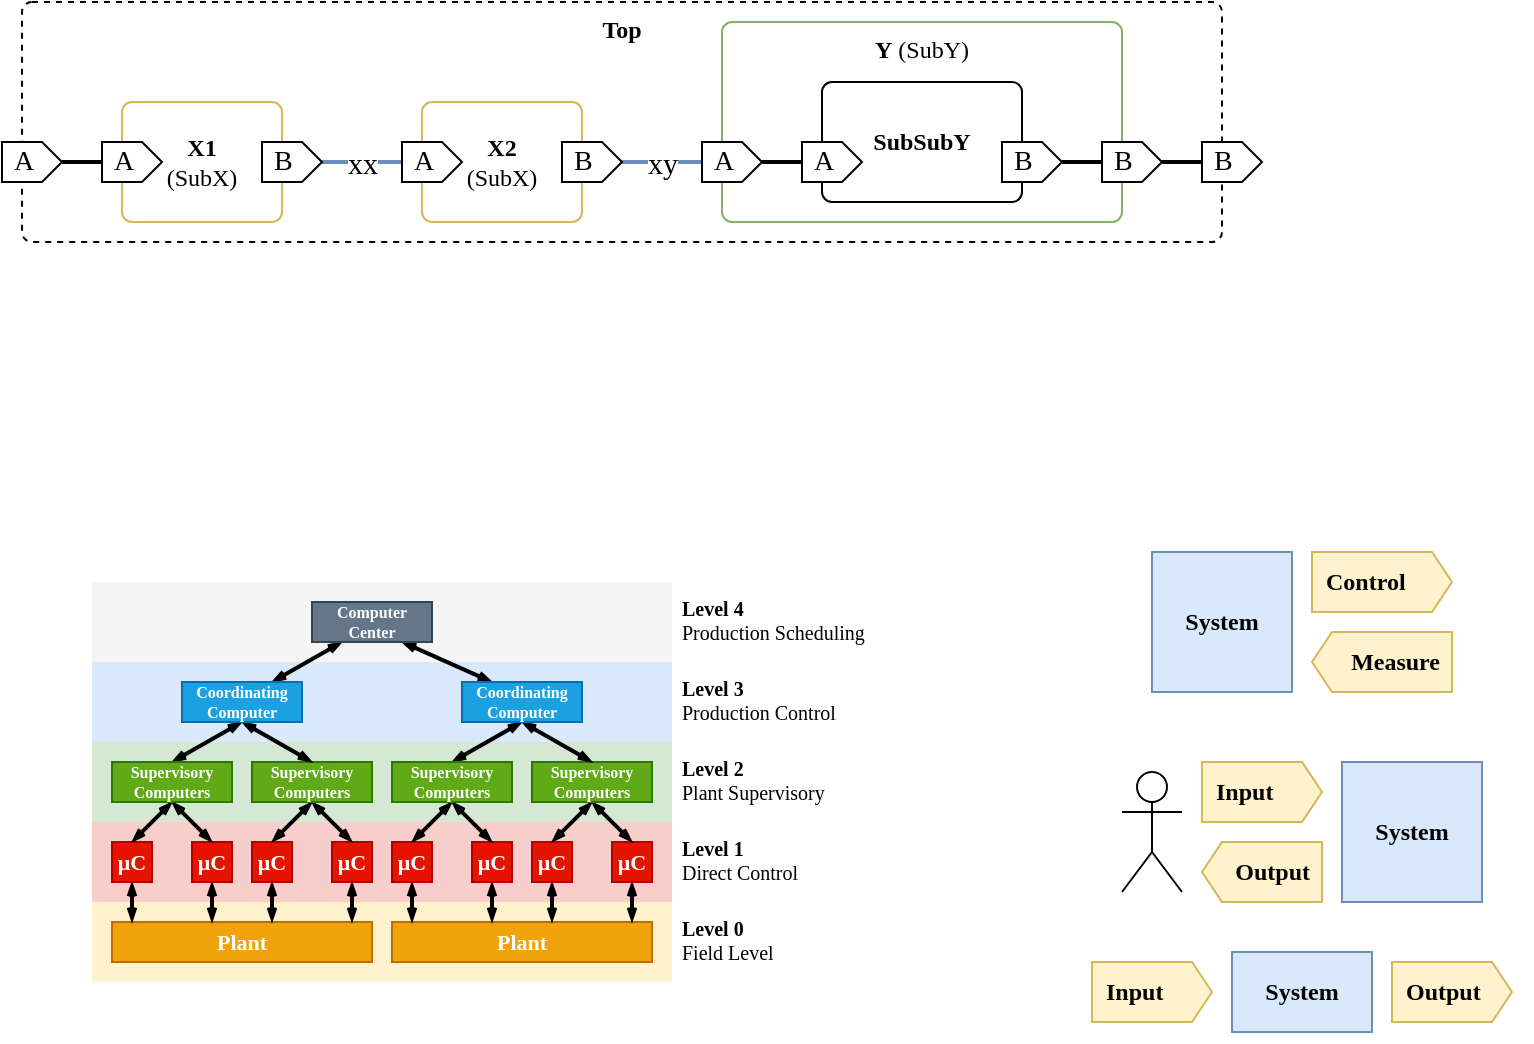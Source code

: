 <mxfile version="20.6.1" type="device"><diagram id="V3HqiKd-JH3Gh6SyLHTc" name="Page-1"><mxGraphModel dx="557" dy="721" grid="1" gridSize="10" guides="1" tooltips="1" connect="1" arrows="1" fold="1" page="1" pageScale="1" pageWidth="827" pageHeight="1169" math="0" shadow="0"><root><mxCell id="0"/><mxCell id="1" parent="0"/><mxCell id="0yi1-Wfi2QRWIN-qVs_s-95" value="" style="rounded=0;whiteSpace=wrap;html=1;verticalAlign=top;fontFamily=Cascadia Code;fontStyle=0;container=0;fillColor=#FFFFFF;strokeColor=none;absoluteArcSize=1;arcSize=10;" vertex="1" parent="1"><mxGeometry x="570" y="280" width="230" height="80" as="geometry"/></mxCell><mxCell id="0yi1-Wfi2QRWIN-qVs_s-91" value="" style="rounded=0;whiteSpace=wrap;html=1;verticalAlign=top;fontFamily=Cascadia Code;fontStyle=0;container=0;fillColor=#FFFFFF;strokeColor=none;absoluteArcSize=1;arcSize=10;" vertex="1" parent="1"><mxGeometry x="570" y="480" width="230" height="50" as="geometry"/></mxCell><mxCell id="0yi1-Wfi2QRWIN-qVs_s-1" value="" style="rounded=0;whiteSpace=wrap;html=1;fillColor=#FFF2CC;strokeColor=none;fillStyle=auto;gradientColor=none;shadow=0;strokeWidth=1;perimeterSpacing=0;" vertex="1" parent="1"><mxGeometry x="80" y="460" width="290" height="40" as="geometry"/></mxCell><mxCell id="0yi1-Wfi2QRWIN-qVs_s-2" value="" style="rounded=0;whiteSpace=wrap;html=1;fillColor=#f8cecc;strokeColor=none;fillStyle=auto;shadow=0;strokeWidth=1;perimeterSpacing=0;" vertex="1" parent="1"><mxGeometry x="80" y="420" width="290" height="40" as="geometry"/></mxCell><mxCell id="0yi1-Wfi2QRWIN-qVs_s-3" value="" style="rounded=0;whiteSpace=wrap;html=1;fillColor=#d5e8d4;strokeColor=none;fillStyle=auto;shadow=0;strokeWidth=1;perimeterSpacing=0;" vertex="1" parent="1"><mxGeometry x="80" y="380" width="290" height="40" as="geometry"/></mxCell><mxCell id="0yi1-Wfi2QRWIN-qVs_s-4" value="" style="rounded=0;whiteSpace=wrap;html=1;fillColor=#dae8fc;strokeColor=none;fillStyle=auto;shadow=0;strokeWidth=1;perimeterSpacing=0;" vertex="1" parent="1"><mxGeometry x="80" y="340" width="290" height="40" as="geometry"/></mxCell><mxCell id="0yi1-Wfi2QRWIN-qVs_s-5" value="" style="rounded=0;whiteSpace=wrap;html=1;fillColor=#f5f5f5;strokeColor=none;fillStyle=auto;shadow=0;strokeWidth=1;perimeterSpacing=0;fontColor=#333333;" vertex="1" parent="1"><mxGeometry x="80" y="300" width="290" height="40" as="geometry"/></mxCell><mxCell id="0yi1-Wfi2QRWIN-qVs_s-7" value="Plant" style="rounded=0;whiteSpace=wrap;html=1;fillColor=#f0a30a;strokeColor=#BD7000;fillStyle=auto;shadow=0;strokeWidth=1;perimeterSpacing=0;fontColor=#FFFFFF;fontFamily=Cascadia Code;fontStyle=1;fontSize=11;" vertex="1" parent="1"><mxGeometry x="90" y="470" width="130" height="20" as="geometry"/></mxCell><mxCell id="0yi1-Wfi2QRWIN-qVs_s-17" style="edgeStyle=elbowEdgeStyle;rounded=0;orthogonalLoop=1;jettySize=auto;html=1;exitX=0.5;exitY=1;exitDx=0;exitDy=0;fontFamily=Cascadia Code;fontSize=8;fontColor=#FFFFFF;startArrow=openThin;startFill=0;endArrow=openThin;endFill=0;strokeWidth=2;jumpSize=6;startSize=3;endSize=3;" edge="1" parent="1" source="0yi1-Wfi2QRWIN-qVs_s-9" target="0yi1-Wfi2QRWIN-qVs_s-7"><mxGeometry relative="1" as="geometry"/></mxCell><mxCell id="0yi1-Wfi2QRWIN-qVs_s-9" value="μC" style="rounded=0;whiteSpace=wrap;html=1;fillColor=#e51400;strokeColor=#B20000;fillStyle=auto;shadow=0;strokeWidth=1;perimeterSpacing=0;fontColor=#ffffff;fontFamily=Cascadia Code;fontStyle=1;fontSize=11;" vertex="1" parent="1"><mxGeometry x="90" y="430" width="20" height="20" as="geometry"/></mxCell><mxCell id="0yi1-Wfi2QRWIN-qVs_s-18" style="edgeStyle=elbowEdgeStyle;rounded=0;orthogonalLoop=1;jettySize=auto;html=1;exitX=0.5;exitY=1;exitDx=0;exitDy=0;fontFamily=Cascadia Code;fontSize=8;fontColor=#FFFFFF;startArrow=openThin;startFill=0;endArrow=openThin;endFill=0;strokeWidth=2;jumpSize=6;startSize=3;endSize=3;" edge="1" parent="1" source="0yi1-Wfi2QRWIN-qVs_s-10" target="0yi1-Wfi2QRWIN-qVs_s-7"><mxGeometry relative="1" as="geometry"/></mxCell><mxCell id="0yi1-Wfi2QRWIN-qVs_s-10" value="μC" style="rounded=0;whiteSpace=wrap;html=1;fillColor=#e51400;strokeColor=#B20000;fillStyle=auto;shadow=0;strokeWidth=1;perimeterSpacing=0;fontColor=#ffffff;fontFamily=Cascadia Code;fontStyle=1;fontSize=11;" vertex="1" parent="1"><mxGeometry x="130" y="430" width="20" height="20" as="geometry"/></mxCell><mxCell id="0yi1-Wfi2QRWIN-qVs_s-19" style="edgeStyle=elbowEdgeStyle;rounded=0;orthogonalLoop=1;jettySize=auto;html=1;exitX=0.5;exitY=1;exitDx=0;exitDy=0;fontFamily=Cascadia Code;fontSize=8;fontColor=#FFFFFF;startArrow=openThin;startFill=0;endArrow=openThin;endFill=0;strokeWidth=2;jumpSize=6;startSize=3;endSize=3;" edge="1" parent="1" source="0yi1-Wfi2QRWIN-qVs_s-11" target="0yi1-Wfi2QRWIN-qVs_s-7"><mxGeometry relative="1" as="geometry"/></mxCell><mxCell id="0yi1-Wfi2QRWIN-qVs_s-11" value="μC" style="rounded=0;whiteSpace=wrap;html=1;fillColor=#e51400;strokeColor=#B20000;fillStyle=auto;shadow=0;strokeWidth=1;perimeterSpacing=0;fontColor=#ffffff;fontFamily=Cascadia Code;fontStyle=1;fontSize=11;" vertex="1" parent="1"><mxGeometry x="160" y="430" width="20" height="20" as="geometry"/></mxCell><mxCell id="0yi1-Wfi2QRWIN-qVs_s-20" style="edgeStyle=elbowEdgeStyle;rounded=0;orthogonalLoop=1;jettySize=auto;html=1;exitX=0.5;exitY=1;exitDx=0;exitDy=0;fontFamily=Cascadia Code;fontSize=8;fontColor=#FFFFFF;startArrow=openThin;startFill=0;endArrow=openThin;endFill=0;strokeWidth=2;jumpSize=6;startSize=3;endSize=3;" edge="1" parent="1" source="0yi1-Wfi2QRWIN-qVs_s-12" target="0yi1-Wfi2QRWIN-qVs_s-7"><mxGeometry relative="1" as="geometry"/></mxCell><mxCell id="0yi1-Wfi2QRWIN-qVs_s-12" value="μC" style="rounded=0;whiteSpace=wrap;html=1;fillColor=#e51400;strokeColor=#B20000;fillStyle=auto;shadow=0;strokeWidth=1;perimeterSpacing=0;fontColor=#ffffff;fontFamily=Cascadia Code;fontStyle=1;fontSize=11;" vertex="1" parent="1"><mxGeometry x="200" y="430" width="20" height="20" as="geometry"/></mxCell><mxCell id="0yi1-Wfi2QRWIN-qVs_s-22" style="edgeStyle=none;rounded=0;orthogonalLoop=1;jettySize=auto;html=1;exitX=0.5;exitY=1;exitDx=0;exitDy=0;entryX=0.5;entryY=0;entryDx=0;entryDy=0;fontFamily=Cascadia Code;fontSize=8;fontColor=#FFFFFF;startArrow=openThin;startFill=0;endArrow=openThin;endFill=0;endSize=3;startSize=3;strokeWidth=2;" edge="1" parent="1" source="0yi1-Wfi2QRWIN-qVs_s-13" target="0yi1-Wfi2QRWIN-qVs_s-11"><mxGeometry relative="1" as="geometry"/></mxCell><mxCell id="0yi1-Wfi2QRWIN-qVs_s-23" style="edgeStyle=none;rounded=0;orthogonalLoop=1;jettySize=auto;html=1;exitX=0.5;exitY=1;exitDx=0;exitDy=0;entryX=0.5;entryY=0;entryDx=0;entryDy=0;fontFamily=Cascadia Code;fontSize=8;fontColor=#FFFFFF;startArrow=openThin;startFill=0;endArrow=openThin;endFill=0;endSize=3;startSize=3;strokeWidth=2;" edge="1" parent="1" source="0yi1-Wfi2QRWIN-qVs_s-13" target="0yi1-Wfi2QRWIN-qVs_s-12"><mxGeometry relative="1" as="geometry"/></mxCell><mxCell id="0yi1-Wfi2QRWIN-qVs_s-13" value="Supervisory&lt;br style=&quot;font-size: 8px;&quot;&gt;Computers" style="rounded=0;whiteSpace=wrap;html=1;fillColor=#60a917;strokeColor=#2D7600;fillStyle=auto;shadow=0;strokeWidth=1;perimeterSpacing=0;fontColor=#ffffff;fontFamily=Cascadia Code;fontStyle=1;fontSize=8;" vertex="1" parent="1"><mxGeometry x="160" y="390" width="60" height="20" as="geometry"/></mxCell><mxCell id="0yi1-Wfi2QRWIN-qVs_s-15" style="rounded=0;orthogonalLoop=1;jettySize=auto;html=1;exitX=0.5;exitY=1;exitDx=0;exitDy=0;entryX=0.5;entryY=0;entryDx=0;entryDy=0;fontFamily=Cascadia Code;fontSize=8;fontColor=#FFFFFF;startArrow=openThin;startFill=0;endArrow=openThin;endFill=0;endSize=3;startSize=3;strokeWidth=2;" edge="1" parent="1" source="0yi1-Wfi2QRWIN-qVs_s-14" target="0yi1-Wfi2QRWIN-qVs_s-9"><mxGeometry relative="1" as="geometry"/></mxCell><mxCell id="0yi1-Wfi2QRWIN-qVs_s-21" style="rounded=0;orthogonalLoop=1;jettySize=auto;html=1;exitX=0.5;exitY=1;exitDx=0;exitDy=0;entryX=0.5;entryY=0;entryDx=0;entryDy=0;fontFamily=Cascadia Code;fontSize=8;fontColor=#FFFFFF;startArrow=openThin;startFill=0;endArrow=openThin;endFill=0;endSize=3;startSize=3;strokeWidth=2;" edge="1" parent="1" source="0yi1-Wfi2QRWIN-qVs_s-14" target="0yi1-Wfi2QRWIN-qVs_s-10"><mxGeometry relative="1" as="geometry"/></mxCell><mxCell id="0yi1-Wfi2QRWIN-qVs_s-25" style="edgeStyle=none;rounded=0;orthogonalLoop=1;jettySize=auto;html=1;exitX=0.5;exitY=0;exitDx=0;exitDy=0;entryX=0.5;entryY=1;entryDx=0;entryDy=0;fontFamily=Cascadia Code;fontSize=8;fontColor=#FFFFFF;startArrow=openThin;startFill=0;endArrow=openThin;endFill=0;strokeWidth=2;endSize=3;startSize=3;" edge="1" parent="1" source="0yi1-Wfi2QRWIN-qVs_s-14" target="0yi1-Wfi2QRWIN-qVs_s-24"><mxGeometry relative="1" as="geometry"/></mxCell><mxCell id="0yi1-Wfi2QRWIN-qVs_s-14" value="Supervisory&lt;br style=&quot;font-size: 8px;&quot;&gt;Computers" style="rounded=0;whiteSpace=wrap;html=1;fillColor=#60a917;strokeColor=#2D7600;fillStyle=auto;shadow=0;strokeWidth=1;perimeterSpacing=0;fontColor=#ffffff;fontFamily=Cascadia Code;fontStyle=1;fontSize=8;" vertex="1" parent="1"><mxGeometry x="90" y="390" width="60" height="20" as="geometry"/></mxCell><mxCell id="0yi1-Wfi2QRWIN-qVs_s-27" style="edgeStyle=none;rounded=0;orthogonalLoop=1;jettySize=auto;html=1;exitX=0.5;exitY=1;exitDx=0;exitDy=0;entryX=0.5;entryY=0;entryDx=0;entryDy=0;fontFamily=Cascadia Code;fontSize=8;fontColor=#FFFFFF;startArrow=openThin;startFill=0;endArrow=openThin;endFill=0;strokeWidth=2;endSize=3;startSize=3;" edge="1" parent="1" source="0yi1-Wfi2QRWIN-qVs_s-24" target="0yi1-Wfi2QRWIN-qVs_s-13"><mxGeometry relative="1" as="geometry"/></mxCell><mxCell id="0yi1-Wfi2QRWIN-qVs_s-29" style="edgeStyle=none;rounded=0;orthogonalLoop=1;jettySize=auto;html=1;exitX=0.75;exitY=0;exitDx=0;exitDy=0;entryX=0.25;entryY=1;entryDx=0;entryDy=0;fontFamily=Cascadia Code;fontSize=8;fontColor=#FFFFFF;startArrow=openThin;startFill=0;endArrow=openThin;endFill=0;strokeWidth=2;endSize=3;startSize=3;" edge="1" parent="1" source="0yi1-Wfi2QRWIN-qVs_s-24" target="0yi1-Wfi2QRWIN-qVs_s-28"><mxGeometry relative="1" as="geometry"/></mxCell><mxCell id="0yi1-Wfi2QRWIN-qVs_s-24" value="Coordinating&lt;br&gt;Computer" style="rounded=0;whiteSpace=wrap;html=1;fillColor=#1ba1e2;strokeColor=#006EAF;fillStyle=auto;shadow=0;strokeWidth=1;perimeterSpacing=0;fontColor=#ffffff;fontFamily=Cascadia Code;fontStyle=1;fontSize=8;" vertex="1" parent="1"><mxGeometry x="125" y="350" width="60" height="20" as="geometry"/></mxCell><mxCell id="0yi1-Wfi2QRWIN-qVs_s-50" style="edgeStyle=none;rounded=0;jumpSize=6;orthogonalLoop=1;jettySize=auto;html=1;exitX=0.75;exitY=1;exitDx=0;exitDy=0;entryX=0.25;entryY=0;entryDx=0;entryDy=0;strokeWidth=2;fontFamily=Cascadia Code;fontSize=8;fontColor=#FFFFFF;startArrow=openThin;startFill=0;endArrow=openThin;endFill=0;startSize=3;endSize=3;" edge="1" parent="1" source="0yi1-Wfi2QRWIN-qVs_s-28" target="0yi1-Wfi2QRWIN-qVs_s-49"><mxGeometry relative="1" as="geometry"/></mxCell><mxCell id="0yi1-Wfi2QRWIN-qVs_s-28" value="Computer&lt;br&gt;Center" style="rounded=0;whiteSpace=wrap;html=1;fillColor=#647687;strokeColor=#314354;fillStyle=auto;shadow=0;strokeWidth=1;perimeterSpacing=0;fontColor=#ffffff;fontFamily=Cascadia Code;fontStyle=1;fontSize=8;" vertex="1" parent="1"><mxGeometry x="190" y="310" width="60" height="20" as="geometry"/></mxCell><mxCell id="0yi1-Wfi2QRWIN-qVs_s-32" value="Plant" style="rounded=0;whiteSpace=wrap;html=1;fillColor=#f0a30a;strokeColor=#BD7000;fillStyle=auto;shadow=0;strokeWidth=1;perimeterSpacing=0;fontColor=#FFFFFF;fontFamily=Cascadia Code;fontStyle=1;fontSize=11;" vertex="1" parent="1"><mxGeometry x="230" y="470" width="130" height="20" as="geometry"/></mxCell><mxCell id="0yi1-Wfi2QRWIN-qVs_s-33" style="edgeStyle=elbowEdgeStyle;rounded=0;orthogonalLoop=1;jettySize=auto;html=1;exitX=0.5;exitY=1;exitDx=0;exitDy=0;fontFamily=Cascadia Code;fontSize=8;fontColor=#FFFFFF;startArrow=openThin;startFill=0;endArrow=openThin;endFill=0;strokeWidth=2;jumpSize=6;startSize=3;endSize=3;" edge="1" source="0yi1-Wfi2QRWIN-qVs_s-34" target="0yi1-Wfi2QRWIN-qVs_s-32" parent="1"><mxGeometry relative="1" as="geometry"/></mxCell><mxCell id="0yi1-Wfi2QRWIN-qVs_s-34" value="μC" style="rounded=0;whiteSpace=wrap;html=1;fillColor=#e51400;strokeColor=#B20000;fillStyle=auto;shadow=0;strokeWidth=1;perimeterSpacing=0;fontColor=#ffffff;fontFamily=Cascadia Code;fontStyle=1;fontSize=11;" vertex="1" parent="1"><mxGeometry x="230" y="430" width="20" height="20" as="geometry"/></mxCell><mxCell id="0yi1-Wfi2QRWIN-qVs_s-35" style="edgeStyle=elbowEdgeStyle;rounded=0;orthogonalLoop=1;jettySize=auto;html=1;exitX=0.5;exitY=1;exitDx=0;exitDy=0;fontFamily=Cascadia Code;fontSize=8;fontColor=#FFFFFF;startArrow=openThin;startFill=0;endArrow=openThin;endFill=0;strokeWidth=2;jumpSize=6;startSize=3;endSize=3;" edge="1" source="0yi1-Wfi2QRWIN-qVs_s-36" target="0yi1-Wfi2QRWIN-qVs_s-32" parent="1"><mxGeometry relative="1" as="geometry"/></mxCell><mxCell id="0yi1-Wfi2QRWIN-qVs_s-36" value="μC" style="rounded=0;whiteSpace=wrap;html=1;fillColor=#e51400;strokeColor=#B20000;fillStyle=auto;shadow=0;strokeWidth=1;perimeterSpacing=0;fontColor=#ffffff;fontFamily=Cascadia Code;fontStyle=1;fontSize=11;" vertex="1" parent="1"><mxGeometry x="270" y="430" width="20" height="20" as="geometry"/></mxCell><mxCell id="0yi1-Wfi2QRWIN-qVs_s-37" style="edgeStyle=elbowEdgeStyle;rounded=0;orthogonalLoop=1;jettySize=auto;html=1;exitX=0.5;exitY=1;exitDx=0;exitDy=0;fontFamily=Cascadia Code;fontSize=8;fontColor=#FFFFFF;startArrow=openThin;startFill=0;endArrow=openThin;endFill=0;strokeWidth=2;jumpSize=6;startSize=3;endSize=3;" edge="1" source="0yi1-Wfi2QRWIN-qVs_s-38" target="0yi1-Wfi2QRWIN-qVs_s-32" parent="1"><mxGeometry relative="1" as="geometry"/></mxCell><mxCell id="0yi1-Wfi2QRWIN-qVs_s-38" value="μC" style="rounded=0;whiteSpace=wrap;html=1;fillColor=#e51400;strokeColor=#B20000;fillStyle=auto;shadow=0;strokeWidth=1;perimeterSpacing=0;fontColor=#ffffff;fontFamily=Cascadia Code;fontStyle=1;fontSize=11;" vertex="1" parent="1"><mxGeometry x="300" y="430" width="20" height="20" as="geometry"/></mxCell><mxCell id="0yi1-Wfi2QRWIN-qVs_s-39" style="edgeStyle=elbowEdgeStyle;rounded=0;orthogonalLoop=1;jettySize=auto;html=1;exitX=0.5;exitY=1;exitDx=0;exitDy=0;fontFamily=Cascadia Code;fontSize=8;fontColor=#FFFFFF;startArrow=openThin;startFill=0;endArrow=openThin;endFill=0;strokeWidth=2;jumpSize=6;startSize=3;endSize=3;" edge="1" source="0yi1-Wfi2QRWIN-qVs_s-40" target="0yi1-Wfi2QRWIN-qVs_s-32" parent="1"><mxGeometry relative="1" as="geometry"/></mxCell><mxCell id="0yi1-Wfi2QRWIN-qVs_s-40" value="μC" style="rounded=0;whiteSpace=wrap;html=1;fillColor=#e51400;strokeColor=#B20000;fillStyle=auto;shadow=0;strokeWidth=1;perimeterSpacing=0;fontColor=#ffffff;fontFamily=Cascadia Code;fontStyle=1;fontSize=11;" vertex="1" parent="1"><mxGeometry x="340" y="430" width="20" height="20" as="geometry"/></mxCell><mxCell id="0yi1-Wfi2QRWIN-qVs_s-41" style="edgeStyle=none;rounded=0;orthogonalLoop=1;jettySize=auto;html=1;exitX=0.5;exitY=1;exitDx=0;exitDy=0;entryX=0.5;entryY=0;entryDx=0;entryDy=0;fontFamily=Cascadia Code;fontSize=8;fontColor=#FFFFFF;startArrow=openThin;startFill=0;endArrow=openThin;endFill=0;endSize=3;startSize=3;strokeWidth=2;" edge="1" source="0yi1-Wfi2QRWIN-qVs_s-43" target="0yi1-Wfi2QRWIN-qVs_s-38" parent="1"><mxGeometry relative="1" as="geometry"/></mxCell><mxCell id="0yi1-Wfi2QRWIN-qVs_s-42" style="edgeStyle=none;rounded=0;orthogonalLoop=1;jettySize=auto;html=1;exitX=0.5;exitY=1;exitDx=0;exitDy=0;entryX=0.5;entryY=0;entryDx=0;entryDy=0;fontFamily=Cascadia Code;fontSize=8;fontColor=#FFFFFF;startArrow=openThin;startFill=0;endArrow=openThin;endFill=0;endSize=3;startSize=3;strokeWidth=2;" edge="1" source="0yi1-Wfi2QRWIN-qVs_s-43" target="0yi1-Wfi2QRWIN-qVs_s-40" parent="1"><mxGeometry relative="1" as="geometry"/></mxCell><mxCell id="0yi1-Wfi2QRWIN-qVs_s-43" value="Supervisory&lt;br style=&quot;font-size: 8px;&quot;&gt;Computers" style="rounded=0;whiteSpace=wrap;html=1;fillColor=#60a917;strokeColor=#2D7600;fillStyle=auto;shadow=0;strokeWidth=1;perimeterSpacing=0;fontColor=#ffffff;fontFamily=Cascadia Code;fontStyle=1;fontSize=8;" vertex="1" parent="1"><mxGeometry x="300" y="390" width="60" height="20" as="geometry"/></mxCell><mxCell id="0yi1-Wfi2QRWIN-qVs_s-44" style="rounded=0;orthogonalLoop=1;jettySize=auto;html=1;exitX=0.5;exitY=1;exitDx=0;exitDy=0;entryX=0.5;entryY=0;entryDx=0;entryDy=0;fontFamily=Cascadia Code;fontSize=8;fontColor=#FFFFFF;startArrow=openThin;startFill=0;endArrow=openThin;endFill=0;endSize=3;startSize=3;strokeWidth=2;" edge="1" source="0yi1-Wfi2QRWIN-qVs_s-47" target="0yi1-Wfi2QRWIN-qVs_s-34" parent="1"><mxGeometry relative="1" as="geometry"/></mxCell><mxCell id="0yi1-Wfi2QRWIN-qVs_s-45" style="rounded=0;orthogonalLoop=1;jettySize=auto;html=1;exitX=0.5;exitY=1;exitDx=0;exitDy=0;entryX=0.5;entryY=0;entryDx=0;entryDy=0;fontFamily=Cascadia Code;fontSize=8;fontColor=#FFFFFF;startArrow=openThin;startFill=0;endArrow=openThin;endFill=0;endSize=3;startSize=3;strokeWidth=2;" edge="1" source="0yi1-Wfi2QRWIN-qVs_s-47" target="0yi1-Wfi2QRWIN-qVs_s-36" parent="1"><mxGeometry relative="1" as="geometry"/></mxCell><mxCell id="0yi1-Wfi2QRWIN-qVs_s-46" style="edgeStyle=none;rounded=0;orthogonalLoop=1;jettySize=auto;html=1;exitX=0.5;exitY=0;exitDx=0;exitDy=0;entryX=0.5;entryY=1;entryDx=0;entryDy=0;fontFamily=Cascadia Code;fontSize=8;fontColor=#FFFFFF;startArrow=openThin;startFill=0;endArrow=openThin;endFill=0;strokeWidth=2;endSize=3;startSize=3;" edge="1" source="0yi1-Wfi2QRWIN-qVs_s-47" target="0yi1-Wfi2QRWIN-qVs_s-49" parent="1"><mxGeometry relative="1" as="geometry"/></mxCell><mxCell id="0yi1-Wfi2QRWIN-qVs_s-47" value="Supervisory&lt;br style=&quot;font-size: 8px;&quot;&gt;Computers" style="rounded=0;whiteSpace=wrap;html=1;fillColor=#60a917;strokeColor=#2D7600;fillStyle=auto;shadow=0;strokeWidth=1;perimeterSpacing=0;fontColor=#ffffff;fontFamily=Cascadia Code;fontStyle=1;fontSize=8;" vertex="1" parent="1"><mxGeometry x="230" y="390" width="60" height="20" as="geometry"/></mxCell><mxCell id="0yi1-Wfi2QRWIN-qVs_s-48" style="edgeStyle=none;rounded=0;orthogonalLoop=1;jettySize=auto;html=1;exitX=0.5;exitY=1;exitDx=0;exitDy=0;entryX=0.5;entryY=0;entryDx=0;entryDy=0;fontFamily=Cascadia Code;fontSize=8;fontColor=#FFFFFF;startArrow=openThin;startFill=0;endArrow=openThin;endFill=0;strokeWidth=2;endSize=3;startSize=3;" edge="1" source="0yi1-Wfi2QRWIN-qVs_s-49" target="0yi1-Wfi2QRWIN-qVs_s-43" parent="1"><mxGeometry relative="1" as="geometry"/></mxCell><mxCell id="0yi1-Wfi2QRWIN-qVs_s-49" value="Coordinating&lt;br&gt;Computer" style="rounded=0;whiteSpace=wrap;html=1;fillColor=#1ba1e2;strokeColor=#006EAF;fillStyle=auto;shadow=0;strokeWidth=1;perimeterSpacing=0;fontColor=#ffffff;fontFamily=Cascadia Code;fontStyle=1;fontSize=8;" vertex="1" parent="1"><mxGeometry x="265" y="350" width="60" height="20" as="geometry"/></mxCell><mxCell id="0yi1-Wfi2QRWIN-qVs_s-58" value="&lt;span style=&quot;font-size: 10px;&quot;&gt;Level 4&lt;br style=&quot;font-size: 10px;&quot;&gt;&lt;span style=&quot;font-weight: normal; font-size: 10px;&quot;&gt;Production Scheduling&lt;/span&gt;&lt;br style=&quot;font-size: 10px;&quot;&gt;&lt;/span&gt;" style="text;html=1;strokeColor=none;fillColor=none;align=left;verticalAlign=middle;whiteSpace=wrap;rounded=0;shadow=0;fillStyle=auto;strokeWidth=1;spacingLeft=5;fontFamily=Cascadia Code;fontSize=10;spacing=0;spacingBottom=0;spacingTop=-2;fontStyle=1" vertex="1" parent="1"><mxGeometry x="370" y="300" width="130" height="40" as="geometry"/></mxCell><mxCell id="0yi1-Wfi2QRWIN-qVs_s-59" value="Input" style="html=1;shadow=0;dashed=0;align=left;verticalAlign=middle;shape=mxgraph.arrows2.arrow;dy=0;dx=10;notch=0;rounded=0;fillStyle=auto;strokeWidth=1;fontFamily=Cascadia Code;fontSize=12;spacingLeft=5;fillColor=#fff2cc;strokeColor=#d6b656;fontStyle=1" vertex="1" parent="1"><mxGeometry x="580" y="490" width="60" height="30" as="geometry"/></mxCell><mxCell id="0yi1-Wfi2QRWIN-qVs_s-60" value="Top" style="rounded=1;whiteSpace=wrap;html=1;fontFamily=Cascadia Code;dashed=1;verticalAlign=top;absoluteArcSize=1;arcSize=10;fontStyle=1" vertex="1" parent="1"><mxGeometry x="45" y="10" width="600" height="120" as="geometry"/></mxCell><mxCell id="0yi1-Wfi2QRWIN-qVs_s-61" value="&lt;b&gt;Y&lt;/b&gt;&amp;nbsp;(SubY)" style="rounded=1;whiteSpace=wrap;html=1;verticalAlign=top;fontFamily=Cascadia Code;fontStyle=0;container=0;fillColor=#FFFFFF;strokeColor=#82b366;absoluteArcSize=1;arcSize=10;" vertex="1" parent="1"><mxGeometry x="395" y="20" width="200" height="100" as="geometry"/></mxCell><mxCell id="0yi1-Wfi2QRWIN-qVs_s-62" value="SubSubY" style="rounded=1;whiteSpace=wrap;html=1;fontFamily=Cascadia Code;container=0;absoluteArcSize=1;arcSize=10;fontStyle=1" vertex="1" parent="1"><mxGeometry x="445" y="50" width="100" height="60" as="geometry"/></mxCell><mxCell id="0yi1-Wfi2QRWIN-qVs_s-63" value="X1&lt;br&gt;&lt;span style=&quot;font-weight: normal;&quot;&gt;(SubX)&lt;/span&gt;" style="rounded=1;whiteSpace=wrap;html=1;fontFamily=Cascadia Code;fillColor=#FFFFFF;strokeColor=#d6b656;fontStyle=1;absoluteArcSize=1;arcSize=10;" vertex="1" parent="1"><mxGeometry x="95" y="60" width="80" height="60" as="geometry"/></mxCell><mxCell id="0yi1-Wfi2QRWIN-qVs_s-64" style="edgeStyle=orthogonalEdgeStyle;rounded=0;orthogonalLoop=1;jettySize=auto;html=1;exitX=1;exitY=0.5;exitDx=0;exitDy=0;strokeWidth=2;fontFamily=Cascadia Code;endArrow=none;endFill=0;exitPerimeter=0;entryX=0;entryY=0.5;entryDx=0;entryDy=0;entryPerimeter=0;" edge="1" parent="1" source="0yi1-Wfi2QRWIN-qVs_s-68" target="0yi1-Wfi2QRWIN-qVs_s-69"><mxGeometry relative="1" as="geometry"><mxPoint x="65" y="110" as="targetPoint"/></mxGeometry></mxCell><mxCell id="0yi1-Wfi2QRWIN-qVs_s-65" value="xx" style="edgeStyle=orthogonalEdgeStyle;rounded=0;orthogonalLoop=1;jettySize=auto;html=1;exitX=1;exitY=0.5;exitDx=0;exitDy=0;entryX=0;entryY=0.5;entryDx=0;entryDy=0;strokeWidth=2;fontFamily=Cascadia Code;endArrow=none;endFill=0;fontSize=15;fillColor=#dae8fc;strokeColor=#6c8ebf;exitPerimeter=0;entryPerimeter=0;" edge="1" parent="1" source="0yi1-Wfi2QRWIN-qVs_s-70" target="0yi1-Wfi2QRWIN-qVs_s-72"><mxGeometry relative="1" as="geometry"/></mxCell><mxCell id="0yi1-Wfi2QRWIN-qVs_s-66" value="xy" style="edgeStyle=orthogonalEdgeStyle;rounded=0;orthogonalLoop=1;jettySize=auto;html=1;exitX=1;exitY=0.5;exitDx=0;exitDy=0;strokeWidth=2;fontFamily=Cascadia Code;fontSize=15;endArrow=none;endFill=0;fillColor=#dae8fc;strokeColor=#6c8ebf;exitPerimeter=0;entryX=0;entryY=0.5;entryDx=0;entryDy=0;entryPerimeter=0;" edge="1" parent="1" source="0yi1-Wfi2QRWIN-qVs_s-73" target="0yi1-Wfi2QRWIN-qVs_s-74"><mxGeometry relative="1" as="geometry"><mxPoint x="375" y="120" as="targetPoint"/></mxGeometry></mxCell><mxCell id="0yi1-Wfi2QRWIN-qVs_s-67" style="edgeStyle=orthogonalEdgeStyle;rounded=0;orthogonalLoop=1;jettySize=auto;html=1;exitX=1;exitY=0.5;exitDx=0;exitDy=0;entryX=0;entryY=0.5;entryDx=0;entryDy=0;endArrow=none;endFill=0;strokeWidth=2;fontFamily=Cascadia Code;exitPerimeter=0;entryPerimeter=0;" edge="1" parent="1" source="0yi1-Wfi2QRWIN-qVs_s-74" target="0yi1-Wfi2QRWIN-qVs_s-76"><mxGeometry relative="1" as="geometry"><Array as="points"><mxPoint x="425" y="90"/><mxPoint x="425" y="90"/></Array></mxGeometry></mxCell><mxCell id="0yi1-Wfi2QRWIN-qVs_s-68" value="A" style="html=1;shadow=0;dashed=0;align=left;verticalAlign=top;shape=mxgraph.arrows2.arrow;dy=0;dx=10;notch=0;rounded=0;fillStyle=auto;strokeWidth=1;fontFamily=Cascadia Code;fontSize=14;spacingLeft=4;spacingTop=-5;spacingBottom=0;" vertex="1" parent="1"><mxGeometry x="35" y="80" width="30" height="20" as="geometry"/></mxCell><mxCell id="0yi1-Wfi2QRWIN-qVs_s-69" value="A" style="html=1;shadow=0;dashed=0;align=left;verticalAlign=top;shape=mxgraph.arrows2.arrow;dy=0;dx=10;notch=0;rounded=0;fillStyle=auto;strokeWidth=1;fontFamily=Cascadia Code;fontSize=14;spacingLeft=4;spacingTop=-5;spacingBottom=0;" vertex="1" parent="1"><mxGeometry x="85" y="80" width="30" height="20" as="geometry"/></mxCell><mxCell id="0yi1-Wfi2QRWIN-qVs_s-70" value="B" style="html=1;shadow=0;dashed=0;align=left;verticalAlign=top;shape=mxgraph.arrows2.arrow;dy=0;dx=10;notch=0;rounded=0;fillStyle=auto;strokeWidth=1;fontFamily=Cascadia Code;fontSize=14;spacingLeft=4;spacingTop=-5;spacingBottom=0;" vertex="1" parent="1"><mxGeometry x="165" y="80" width="30" height="20" as="geometry"/></mxCell><mxCell id="0yi1-Wfi2QRWIN-qVs_s-71" value="X2&lt;br&gt;&lt;span style=&quot;font-weight: normal;&quot;&gt;(SubX)&lt;/span&gt;" style="rounded=1;whiteSpace=wrap;html=1;fontFamily=Cascadia Code;fillColor=#FFFFFF;strokeColor=#d6b656;fontStyle=1;absoluteArcSize=1;arcSize=10;" vertex="1" parent="1"><mxGeometry x="245" y="60" width="80" height="60" as="geometry"/></mxCell><mxCell id="0yi1-Wfi2QRWIN-qVs_s-72" value="A" style="html=1;shadow=0;dashed=0;align=left;verticalAlign=top;shape=mxgraph.arrows2.arrow;dy=0;dx=10;notch=0;rounded=0;fillStyle=auto;strokeWidth=1;fontFamily=Cascadia Code;fontSize=14;spacingLeft=4;spacingTop=-5;spacingBottom=0;" vertex="1" parent="1"><mxGeometry x="235" y="80" width="30" height="20" as="geometry"/></mxCell><mxCell id="0yi1-Wfi2QRWIN-qVs_s-73" value="B" style="html=1;shadow=0;dashed=0;align=left;verticalAlign=top;shape=mxgraph.arrows2.arrow;dy=0;dx=10;notch=0;rounded=0;fillStyle=auto;strokeWidth=1;fontFamily=Cascadia Code;fontSize=14;spacingLeft=4;spacingTop=-5;spacingBottom=0;" vertex="1" parent="1"><mxGeometry x="315" y="80" width="30" height="20" as="geometry"/></mxCell><mxCell id="0yi1-Wfi2QRWIN-qVs_s-74" value="A" style="html=1;shadow=0;dashed=0;align=left;verticalAlign=top;shape=mxgraph.arrows2.arrow;dy=0;dx=10;notch=0;rounded=0;fillStyle=auto;strokeWidth=1;fontFamily=Cascadia Code;fontSize=14;spacingLeft=4;spacingTop=-5;spacingBottom=0;" vertex="1" parent="1"><mxGeometry x="385" y="80" width="30" height="20" as="geometry"/></mxCell><mxCell id="0yi1-Wfi2QRWIN-qVs_s-75" value="B" style="html=1;shadow=0;dashed=0;align=left;verticalAlign=top;shape=mxgraph.arrows2.arrow;dy=0;dx=10;notch=0;rounded=0;fillStyle=auto;strokeWidth=1;fontFamily=Cascadia Code;fontSize=14;spacingLeft=4;spacingTop=-5;spacingBottom=0;" vertex="1" parent="1"><mxGeometry x="535" y="80" width="30" height="20" as="geometry"/></mxCell><mxCell id="0yi1-Wfi2QRWIN-qVs_s-76" value="A" style="html=1;shadow=0;dashed=0;align=left;verticalAlign=top;shape=mxgraph.arrows2.arrow;dy=0;dx=10;notch=0;rounded=0;fillStyle=auto;strokeWidth=1;fontFamily=Cascadia Code;fontSize=14;spacingLeft=4;spacingTop=-5;spacingBottom=0;" vertex="1" parent="1"><mxGeometry x="435" y="80" width="30" height="20" as="geometry"/></mxCell><mxCell id="0yi1-Wfi2QRWIN-qVs_s-77" style="edgeStyle=orthogonalEdgeStyle;rounded=0;orthogonalLoop=1;jettySize=auto;html=1;endArrow=none;endFill=0;strokeWidth=2;fontFamily=Cascadia Code;exitX=0;exitY=0.5;exitDx=0;exitDy=0;exitPerimeter=0;entryX=1;entryY=0.5;entryDx=0;entryDy=0;entryPerimeter=0;" edge="1" parent="1" source="0yi1-Wfi2QRWIN-qVs_s-78" target="0yi1-Wfi2QRWIN-qVs_s-75"><mxGeometry relative="1" as="geometry"><mxPoint x="425" y="100" as="sourcePoint"/><mxPoint x="635" y="140" as="targetPoint"/><Array as="points"/></mxGeometry></mxCell><mxCell id="0yi1-Wfi2QRWIN-qVs_s-78" value="B" style="html=1;shadow=0;dashed=0;align=left;verticalAlign=top;shape=mxgraph.arrows2.arrow;dy=0;dx=10;notch=0;rounded=0;fillStyle=auto;strokeWidth=1;fontFamily=Cascadia Code;fontSize=14;spacingLeft=4;spacingTop=-5;spacingBottom=0;" vertex="1" parent="1"><mxGeometry x="585" y="80" width="30" height="20" as="geometry"/></mxCell><mxCell id="0yi1-Wfi2QRWIN-qVs_s-79" value="B" style="html=1;shadow=0;dashed=0;align=left;verticalAlign=top;shape=mxgraph.arrows2.arrow;dy=0;dx=10;notch=0;rounded=0;fillStyle=auto;strokeWidth=1;fontFamily=Cascadia Code;fontSize=14;spacingLeft=4;spacingTop=-5;spacingBottom=0;" vertex="1" parent="1"><mxGeometry x="635" y="80" width="30" height="20" as="geometry"/></mxCell><mxCell id="0yi1-Wfi2QRWIN-qVs_s-80" style="edgeStyle=orthogonalEdgeStyle;rounded=0;orthogonalLoop=1;jettySize=auto;html=1;endArrow=none;endFill=0;strokeWidth=2;fontFamily=Cascadia Code;exitX=1;exitY=0.5;exitDx=0;exitDy=0;exitPerimeter=0;entryX=0;entryY=0.5;entryDx=0;entryDy=0;entryPerimeter=0;" edge="1" parent="1" source="0yi1-Wfi2QRWIN-qVs_s-78" target="0yi1-Wfi2QRWIN-qVs_s-79"><mxGeometry relative="1" as="geometry"><mxPoint x="595" y="100" as="sourcePoint"/><mxPoint x="575" y="100" as="targetPoint"/><Array as="points"/></mxGeometry></mxCell><mxCell id="0yi1-Wfi2QRWIN-qVs_s-81" value="Output" style="html=1;shadow=0;dashed=0;align=left;verticalAlign=middle;shape=mxgraph.arrows2.arrow;dy=0;dx=10;notch=0;rounded=0;fillStyle=auto;strokeWidth=1;fontFamily=Cascadia Code;fontSize=12;spacingLeft=5;fillColor=#fff2cc;strokeColor=#d6b656;fontStyle=1" vertex="1" parent="1"><mxGeometry x="730" y="490" width="60" height="30" as="geometry"/></mxCell><mxCell id="0yi1-Wfi2QRWIN-qVs_s-84" value="System" style="rounded=0;whiteSpace=wrap;html=1;fontFamily=Cascadia Code;fillColor=#dae8fc;strokeColor=#6c8ebf;fontStyle=1;absoluteArcSize=1;arcSize=10;" vertex="1" parent="1"><mxGeometry x="650" y="485" width="70" height="40" as="geometry"/></mxCell><mxCell id="0yi1-Wfi2QRWIN-qVs_s-85" value="Measure" style="html=1;shadow=0;dashed=0;align=right;verticalAlign=middle;shape=mxgraph.arrows2.arrow;dy=0;dx=10;notch=0;rounded=0;fillStyle=auto;strokeWidth=1;fontFamily=Cascadia Code;fontSize=12;spacingLeft=0;fillColor=#fff2cc;strokeColor=#d6b656;fontStyle=1;flipH=1;spacingRight=5;" vertex="1" parent="1"><mxGeometry x="690" y="325" width="70" height="30" as="geometry"/></mxCell><mxCell id="0yi1-Wfi2QRWIN-qVs_s-86" value="Control" style="html=1;shadow=0;dashed=0;align=left;verticalAlign=middle;shape=mxgraph.arrows2.arrow;dy=0;dx=10;notch=0;rounded=0;fillStyle=auto;strokeWidth=1;fontFamily=Cascadia Code;fontSize=12;spacingLeft=5;fillColor=#fff2cc;strokeColor=#d6b656;fontStyle=1" vertex="1" parent="1"><mxGeometry x="690" y="285" width="70" height="30" as="geometry"/></mxCell><mxCell id="0yi1-Wfi2QRWIN-qVs_s-87" value="System" style="rounded=0;whiteSpace=wrap;html=1;fontFamily=Cascadia Code;fillColor=#dae8fc;strokeColor=#6c8ebf;fontStyle=1;absoluteArcSize=1;arcSize=10;" vertex="1" parent="1"><mxGeometry x="610" y="285" width="70" height="70" as="geometry"/></mxCell><mxCell id="0yi1-Wfi2QRWIN-qVs_s-94" value="" style="rounded=0;whiteSpace=wrap;html=1;verticalAlign=top;fontFamily=Cascadia Code;fontStyle=0;container=0;fillColor=#FFFFFF;strokeColor=none;absoluteArcSize=1;arcSize=10;" vertex="1" parent="1"><mxGeometry x="570" y="385" width="230" height="80" as="geometry"/></mxCell><mxCell id="0yi1-Wfi2QRWIN-qVs_s-88" value="Output" style="html=1;shadow=0;dashed=0;align=right;verticalAlign=middle;shape=mxgraph.arrows2.arrow;dy=0;dx=10;notch=0;rounded=0;fillStyle=auto;strokeWidth=1;fontFamily=Cascadia Code;fontSize=12;spacingLeft=0;fillColor=#fff2cc;strokeColor=#d6b656;fontStyle=1;flipH=1;spacingRight=5;" vertex="1" parent="1"><mxGeometry x="635" y="430" width="60" height="30" as="geometry"/></mxCell><mxCell id="0yi1-Wfi2QRWIN-qVs_s-89" value="Input" style="html=1;shadow=0;dashed=0;align=left;verticalAlign=middle;shape=mxgraph.arrows2.arrow;dy=0;dx=10;notch=0;rounded=0;fillStyle=auto;strokeWidth=1;fontFamily=Cascadia Code;fontSize=12;spacingLeft=5;fillColor=#fff2cc;strokeColor=#d6b656;fontStyle=1" vertex="1" parent="1"><mxGeometry x="635" y="390" width="60" height="30" as="geometry"/></mxCell><mxCell id="0yi1-Wfi2QRWIN-qVs_s-90" value="System" style="rounded=0;whiteSpace=wrap;html=1;fontFamily=Cascadia Code;fillColor=#dae8fc;strokeColor=#6c8ebf;fontStyle=1;absoluteArcSize=1;arcSize=10;" vertex="1" parent="1"><mxGeometry x="705" y="390" width="70" height="70" as="geometry"/></mxCell><mxCell id="0yi1-Wfi2QRWIN-qVs_s-92" value="" style="shape=umlActor;verticalLabelPosition=bottom;verticalAlign=top;html=1;outlineConnect=0;rounded=0;shadow=0;fillStyle=auto;strokeWidth=1;fontFamily=Cascadia Code;fontSize=12;" vertex="1" parent="1"><mxGeometry x="595" y="395" width="30" height="60" as="geometry"/></mxCell><mxCell id="0yi1-Wfi2QRWIN-qVs_s-101" value="&lt;span style=&quot;font-size: 10px;&quot;&gt;Level 3&lt;br style=&quot;font-size: 10px;&quot;&gt;&lt;span style=&quot;font-weight: 400; font-size: 10px;&quot;&gt;Production Control&lt;/span&gt;&lt;br style=&quot;font-size: 10px;&quot;&gt;&lt;/span&gt;" style="text;html=1;strokeColor=none;fillColor=none;align=left;verticalAlign=middle;whiteSpace=wrap;rounded=0;shadow=0;fillStyle=auto;strokeWidth=1;spacingLeft=5;fontFamily=Cascadia Code;fontSize=10;spacing=0;spacingBottom=0;spacingTop=-2;fontStyle=1" vertex="1" parent="1"><mxGeometry x="370" y="340" width="130" height="40" as="geometry"/></mxCell><mxCell id="0yi1-Wfi2QRWIN-qVs_s-102" value="&lt;span style=&quot;font-size: 10px;&quot;&gt;Level 2&lt;br style=&quot;font-size: 10px;&quot;&gt;&lt;span style=&quot;font-weight: normal; font-size: 10px;&quot;&gt;Plant Supervisory&lt;/span&gt;&lt;br style=&quot;font-size: 10px;&quot;&gt;&lt;/span&gt;" style="text;html=1;strokeColor=none;fillColor=none;align=left;verticalAlign=middle;whiteSpace=wrap;rounded=0;shadow=0;fillStyle=auto;strokeWidth=1;spacingLeft=5;fontFamily=Cascadia Code;fontSize=10;spacing=0;spacingBottom=0;spacingTop=-2;fontStyle=1" vertex="1" parent="1"><mxGeometry x="370" y="380" width="130" height="40" as="geometry"/></mxCell><mxCell id="0yi1-Wfi2QRWIN-qVs_s-103" value="&lt;span style=&quot;font-size: 10px;&quot;&gt;Level 1&lt;br style=&quot;font-size: 10px;&quot;&gt;&lt;span style=&quot;font-weight: 400; font-size: 10px;&quot;&gt;Direct Control&lt;/span&gt;&lt;br style=&quot;font-size: 10px;&quot;&gt;&lt;/span&gt;" style="text;html=1;strokeColor=none;fillColor=none;align=left;verticalAlign=middle;whiteSpace=wrap;rounded=0;shadow=0;fillStyle=auto;strokeWidth=1;spacingLeft=5;fontFamily=Cascadia Code;fontSize=10;spacing=0;spacingBottom=0;spacingTop=-2;fontStyle=1" vertex="1" parent="1"><mxGeometry x="370" y="420" width="130" height="40" as="geometry"/></mxCell><mxCell id="0yi1-Wfi2QRWIN-qVs_s-104" value="&lt;span style=&quot;font-size: 10px;&quot;&gt;Level 0&lt;br style=&quot;font-size: 10px;&quot;&gt;&lt;span style=&quot;font-weight: 400; font-size: 10px;&quot;&gt;Field Level&lt;/span&gt;&lt;br style=&quot;font-size: 10px;&quot;&gt;&lt;/span&gt;" style="text;html=1;strokeColor=none;fillColor=none;align=left;verticalAlign=middle;whiteSpace=wrap;rounded=0;shadow=0;fillStyle=auto;strokeWidth=1;spacingLeft=5;fontFamily=Cascadia Code;fontSize=10;spacing=0;spacingBottom=0;spacingTop=-2;fontStyle=1" vertex="1" parent="1"><mxGeometry x="370" y="460" width="130" height="40" as="geometry"/></mxCell></root></mxGraphModel></diagram></mxfile>